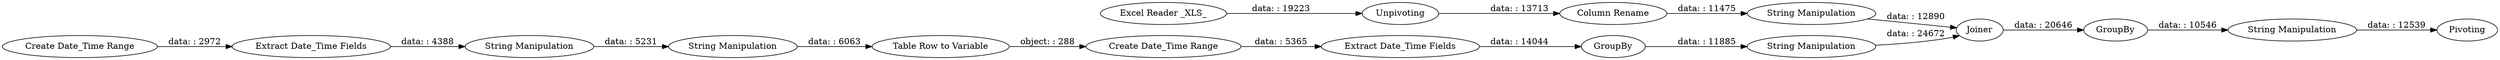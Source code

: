 digraph {
	"3885145567533719043_18" [label="String Manipulation"]
	"3885145567533719043_7" [label="Create Date_Time Range"]
	"3885145567533719043_14" [label="String Manipulation"]
	"3885145567533719043_12" [label=Unpivoting]
	"3885145567533719043_17" [label=Pivoting]
	"3885145567533719043_16" [label=GroupBy]
	"3885145567533719043_11" [label="Excel Reader _XLS_"]
	"3885145567533719043_8" [label="Extract Date_Time Fields"]
	"3885145567533719043_15" [label=Joiner]
	"3885145567533719043_13" [label="Column Rename"]
	"3885145567533719043_2" [label="Extract Date_Time Fields"]
	"3885145567533719043_9" [label=GroupBy]
	"3885145567533719043_6" [label="Table Row to Variable"]
	"3885145567533719043_3" [label="String Manipulation"]
	"3885145567533719043_1" [label="Create Date_Time Range"]
	"3885145567533719043_10" [label="String Manipulation"]
	"3885145567533719043_4" [label="String Manipulation"]
	"3885145567533719043_2" -> "3885145567533719043_3" [label="data: : 4388"]
	"3885145567533719043_3" -> "3885145567533719043_4" [label="data: : 5231"]
	"3885145567533719043_8" -> "3885145567533719043_9" [label="data: : 14044"]
	"3885145567533719043_14" -> "3885145567533719043_15" [label="data: : 12890"]
	"3885145567533719043_6" -> "3885145567533719043_7" [label="object: : 288"]
	"3885145567533719043_18" -> "3885145567533719043_17" [label="data: : 12539"]
	"3885145567533719043_15" -> "3885145567533719043_16" [label="data: : 20646"]
	"3885145567533719043_13" -> "3885145567533719043_14" [label="data: : 11475"]
	"3885145567533719043_16" -> "3885145567533719043_18" [label="data: : 10546"]
	"3885145567533719043_7" -> "3885145567533719043_8" [label="data: : 5365"]
	"3885145567533719043_10" -> "3885145567533719043_15" [label="data: : 24672"]
	"3885145567533719043_11" -> "3885145567533719043_12" [label="data: : 19223"]
	"3885145567533719043_4" -> "3885145567533719043_6" [label="data: : 6063"]
	"3885145567533719043_9" -> "3885145567533719043_10" [label="data: : 11885"]
	"3885145567533719043_12" -> "3885145567533719043_13" [label="data: : 13713"]
	"3885145567533719043_1" -> "3885145567533719043_2" [label="data: : 2972"]
	rankdir=LR
}
